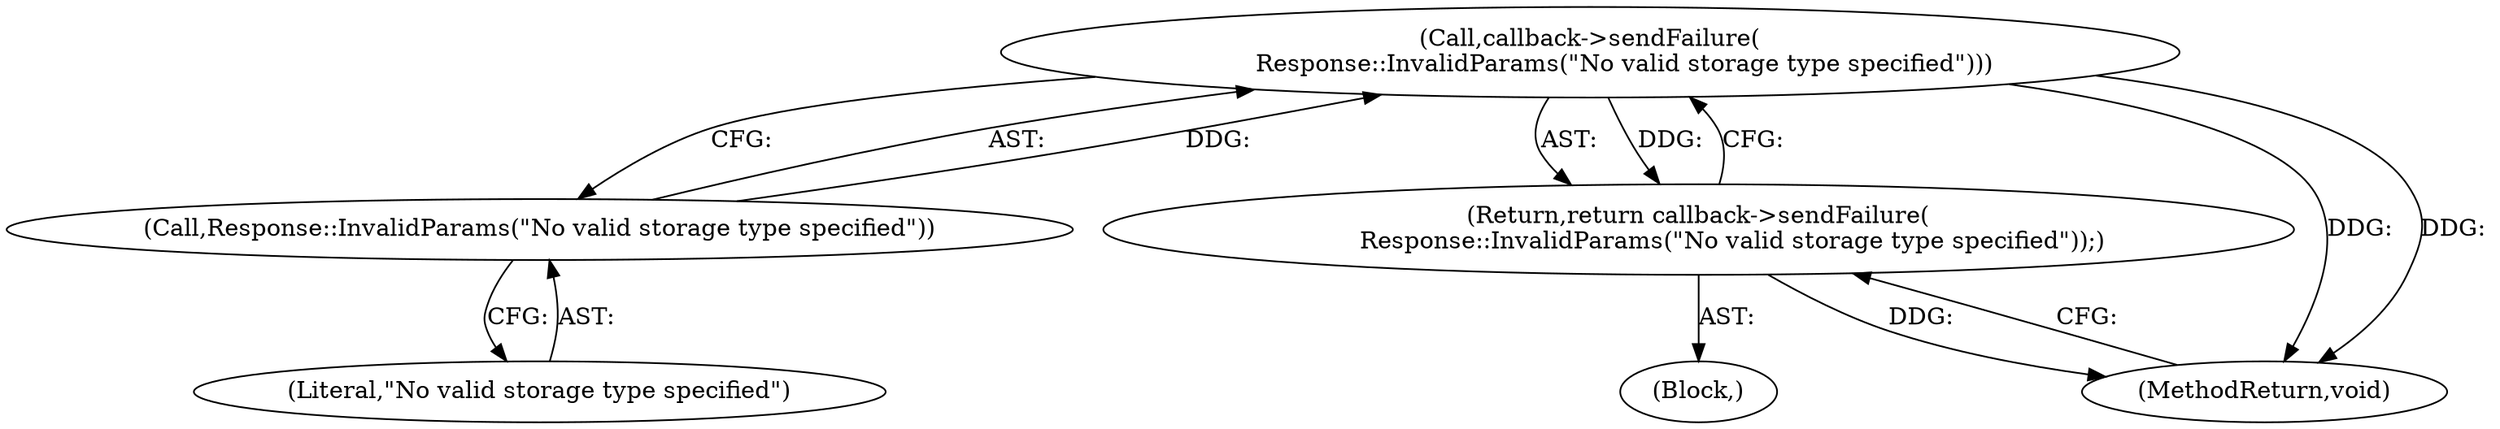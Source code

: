 digraph "0_Chrome_3c8e4852477d5b1e2da877808c998dc57db9460f_29@API" {
"1000202" [label="(Call,callback->sendFailure(\n         Response::InvalidParams(\"No valid storage type specified\")))"];
"1000203" [label="(Call,Response::InvalidParams(\"No valid storage type specified\"))"];
"1000201" [label="(Return,return callback->sendFailure(\n         Response::InvalidParams(\"No valid storage type specified\"));)"];
"1000202" [label="(Call,callback->sendFailure(\n         Response::InvalidParams(\"No valid storage type specified\")))"];
"1000201" [label="(Return,return callback->sendFailure(\n         Response::InvalidParams(\"No valid storage type specified\"));)"];
"1000200" [label="(Block,)"];
"1000203" [label="(Call,Response::InvalidParams(\"No valid storage type specified\"))"];
"1000218" [label="(MethodReturn,void)"];
"1000204" [label="(Literal,\"No valid storage type specified\")"];
"1000202" -> "1000201"  [label="AST: "];
"1000202" -> "1000203"  [label="CFG: "];
"1000203" -> "1000202"  [label="AST: "];
"1000201" -> "1000202"  [label="CFG: "];
"1000202" -> "1000218"  [label="DDG: "];
"1000202" -> "1000218"  [label="DDG: "];
"1000202" -> "1000201"  [label="DDG: "];
"1000203" -> "1000202"  [label="DDG: "];
"1000203" -> "1000204"  [label="CFG: "];
"1000204" -> "1000203"  [label="AST: "];
"1000201" -> "1000200"  [label="AST: "];
"1000218" -> "1000201"  [label="CFG: "];
"1000201" -> "1000218"  [label="DDG: "];
}
